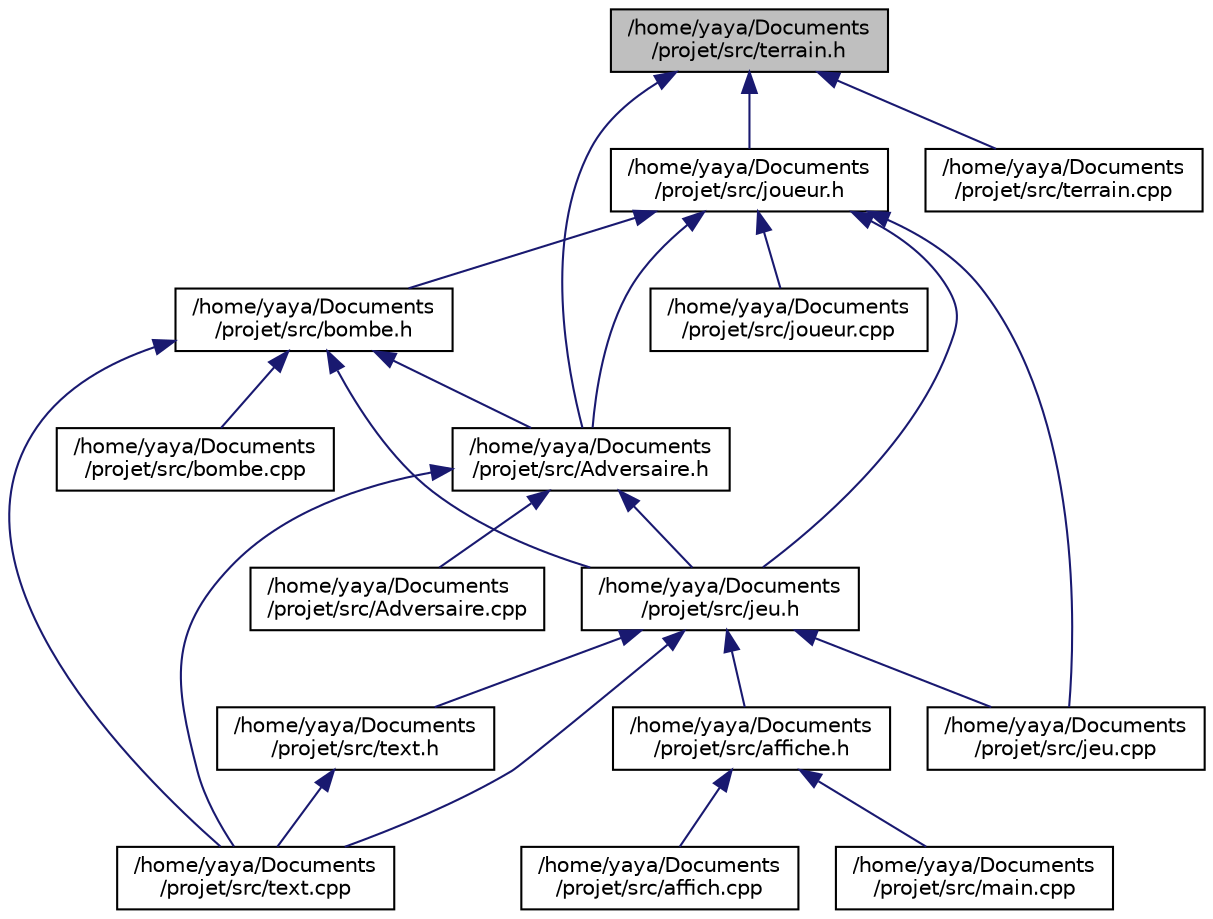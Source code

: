 digraph "/home/yaya/Documents/projet/src/terrain.h"
{
 // LATEX_PDF_SIZE
  edge [fontname="Helvetica",fontsize="10",labelfontname="Helvetica",labelfontsize="10"];
  node [fontname="Helvetica",fontsize="10",shape=record];
  Node1 [label="/home/yaya/Documents\l/projet/src/terrain.h",height=0.2,width=0.4,color="black", fillcolor="grey75", style="filled", fontcolor="black",tooltip=" "];
  Node1 -> Node2 [dir="back",color="midnightblue",fontsize="10",style="solid"];
  Node2 [label="/home/yaya/Documents\l/projet/src/joueur.h",height=0.2,width=0.4,color="black", fillcolor="white", style="filled",URL="$joueur_8h.html",tooltip=" "];
  Node2 -> Node3 [dir="back",color="midnightblue",fontsize="10",style="solid"];
  Node3 [label="/home/yaya/Documents\l/projet/src/Adversaire.h",height=0.2,width=0.4,color="black", fillcolor="white", style="filled",URL="$_adversaire_8h.html",tooltip=" "];
  Node3 -> Node4 [dir="back",color="midnightblue",fontsize="10",style="solid"];
  Node4 [label="/home/yaya/Documents\l/projet/src/Adversaire.cpp",height=0.2,width=0.4,color="black", fillcolor="white", style="filled",URL="$_adversaire_8cpp.html",tooltip=" "];
  Node3 -> Node5 [dir="back",color="midnightblue",fontsize="10",style="solid"];
  Node5 [label="/home/yaya/Documents\l/projet/src/jeu.h",height=0.2,width=0.4,color="black", fillcolor="white", style="filled",URL="$jeu_8h.html",tooltip=" "];
  Node5 -> Node6 [dir="back",color="midnightblue",fontsize="10",style="solid"];
  Node6 [label="/home/yaya/Documents\l/projet/src/affiche.h",height=0.2,width=0.4,color="black", fillcolor="white", style="filled",URL="$affiche_8h.html",tooltip=" "];
  Node6 -> Node7 [dir="back",color="midnightblue",fontsize="10",style="solid"];
  Node7 [label="/home/yaya/Documents\l/projet/src/affich.cpp",height=0.2,width=0.4,color="black", fillcolor="white", style="filled",URL="$affich_8cpp.html",tooltip=" "];
  Node6 -> Node8 [dir="back",color="midnightblue",fontsize="10",style="solid"];
  Node8 [label="/home/yaya/Documents\l/projet/src/main.cpp",height=0.2,width=0.4,color="black", fillcolor="white", style="filled",URL="$main_8cpp.html",tooltip=" "];
  Node5 -> Node9 [dir="back",color="midnightblue",fontsize="10",style="solid"];
  Node9 [label="/home/yaya/Documents\l/projet/src/jeu.cpp",height=0.2,width=0.4,color="black", fillcolor="white", style="filled",URL="$jeu_8cpp.html",tooltip=" "];
  Node5 -> Node10 [dir="back",color="midnightblue",fontsize="10",style="solid"];
  Node10 [label="/home/yaya/Documents\l/projet/src/text.h",height=0.2,width=0.4,color="black", fillcolor="white", style="filled",URL="$text_8h.html",tooltip=" "];
  Node10 -> Node11 [dir="back",color="midnightblue",fontsize="10",style="solid"];
  Node11 [label="/home/yaya/Documents\l/projet/src/text.cpp",height=0.2,width=0.4,color="black", fillcolor="white", style="filled",URL="$text_8cpp.html",tooltip=" "];
  Node5 -> Node11 [dir="back",color="midnightblue",fontsize="10",style="solid"];
  Node3 -> Node11 [dir="back",color="midnightblue",fontsize="10",style="solid"];
  Node2 -> Node12 [dir="back",color="midnightblue",fontsize="10",style="solid"];
  Node12 [label="/home/yaya/Documents\l/projet/src/bombe.h",height=0.2,width=0.4,color="black", fillcolor="white", style="filled",URL="$bombe_8h.html",tooltip=" "];
  Node12 -> Node3 [dir="back",color="midnightblue",fontsize="10",style="solid"];
  Node12 -> Node5 [dir="back",color="midnightblue",fontsize="10",style="solid"];
  Node12 -> Node13 [dir="back",color="midnightblue",fontsize="10",style="solid"];
  Node13 [label="/home/yaya/Documents\l/projet/src/bombe.cpp",height=0.2,width=0.4,color="black", fillcolor="white", style="filled",URL="$bombe_8cpp.html",tooltip=" "];
  Node12 -> Node11 [dir="back",color="midnightblue",fontsize="10",style="solid"];
  Node2 -> Node5 [dir="back",color="midnightblue",fontsize="10",style="solid"];
  Node2 -> Node9 [dir="back",color="midnightblue",fontsize="10",style="solid"];
  Node2 -> Node14 [dir="back",color="midnightblue",fontsize="10",style="solid"];
  Node14 [label="/home/yaya/Documents\l/projet/src/joueur.cpp",height=0.2,width=0.4,color="black", fillcolor="white", style="filled",URL="$joueur_8cpp.html",tooltip=" "];
  Node1 -> Node3 [dir="back",color="midnightblue",fontsize="10",style="solid"];
  Node1 -> Node15 [dir="back",color="midnightblue",fontsize="10",style="solid"];
  Node15 [label="/home/yaya/Documents\l/projet/src/terrain.cpp",height=0.2,width=0.4,color="black", fillcolor="white", style="filled",URL="$terrain_8cpp.html",tooltip=" "];
}
